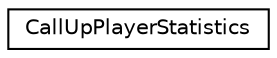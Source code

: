 digraph "Graphical Class Hierarchy"
{
 // LATEX_PDF_SIZE
  edge [fontname="Helvetica",fontsize="10",labelfontname="Helvetica",labelfontsize="10"];
  node [fontname="Helvetica",fontsize="10",shape=record];
  rankdir="LR";
  Node0 [label="CallUpPlayerStatistics",height=0.2,width=0.4,color="black", fillcolor="white", style="filled",URL="$class_call_up_player_statistics.html",tooltip=" "];
}
